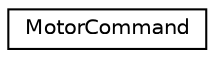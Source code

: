 digraph "Graphical Class Hierarchy"
{
  edge [fontname="Helvetica",fontsize="10",labelfontname="Helvetica",labelfontsize="10"];
  node [fontname="Helvetica",fontsize="10",shape=record];
  rankdir="LR";
  Node0 [label="MotorCommand",height=0.2,width=0.4,color="black", fillcolor="white", style="filled",URL="$struct_motor_command.html"];
}
